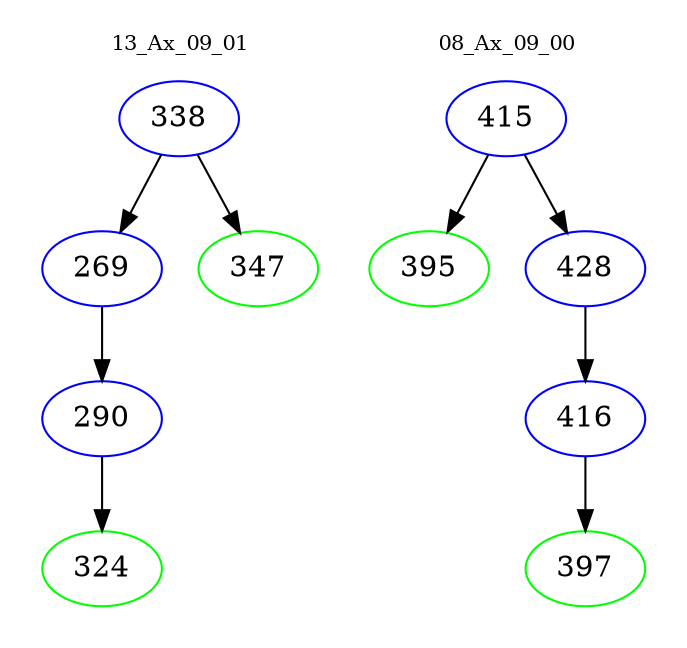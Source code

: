 digraph{
subgraph cluster_0 {
color = white
label = "13_Ax_09_01";
fontsize=10;
T0_338 [label="338", color="blue"]
T0_338 -> T0_269 [color="black"]
T0_269 [label="269", color="blue"]
T0_269 -> T0_290 [color="black"]
T0_290 [label="290", color="blue"]
T0_290 -> T0_324 [color="black"]
T0_324 [label="324", color="green"]
T0_338 -> T0_347 [color="black"]
T0_347 [label="347", color="green"]
}
subgraph cluster_1 {
color = white
label = "08_Ax_09_00";
fontsize=10;
T1_415 [label="415", color="blue"]
T1_415 -> T1_395 [color="black"]
T1_395 [label="395", color="green"]
T1_415 -> T1_428 [color="black"]
T1_428 [label="428", color="blue"]
T1_428 -> T1_416 [color="black"]
T1_416 [label="416", color="blue"]
T1_416 -> T1_397 [color="black"]
T1_397 [label="397", color="green"]
}
}
